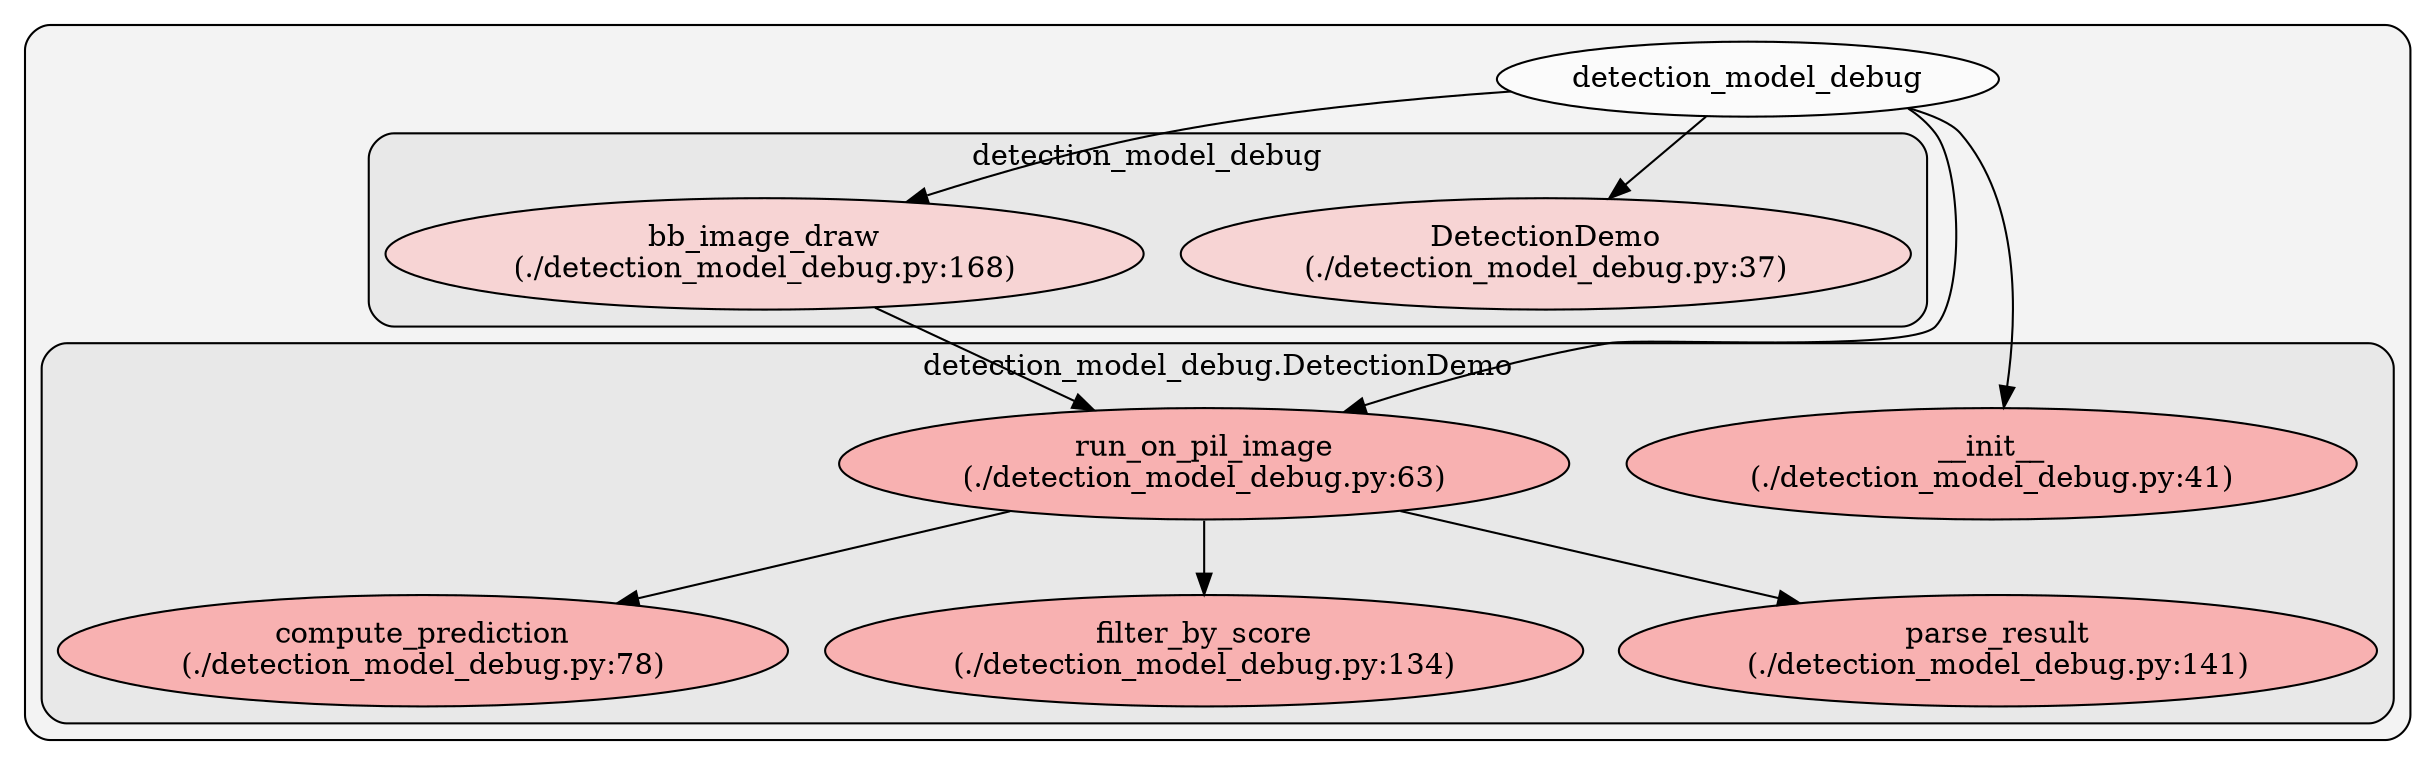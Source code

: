 digraph G {
    graph [rankdir=TB, clusterrank="local"];
    subgraph cluster_G {

        graph [style="filled,rounded",fillcolor="#80808018", label=""];
        detection_model_debug [label="detection_model_debug", style="filled", fillcolor="#ffffffb2", fontcolor="#000000", group="0"];
        subgraph cluster_detection_model_debug {

            graph [style="filled,rounded",fillcolor="#80808018", label="detection_model_debug"];
            detection_model_debug__DetectionDemo [label="DetectionDemo\n(./detection_model_debug.py:37)", style="filled", fillcolor="#feccccb2", fontcolor="#000000", group="0"];
            detection_model_debug__bb_image_draw [label="bb_image_draw\n(./detection_model_debug.py:168)", style="filled", fillcolor="#feccccb2", fontcolor="#000000", group="0"];
        }
        subgraph cluster_detection_model_debug__DetectionDemo {

            graph [style="filled,rounded",fillcolor="#80808018", label="detection_model_debug.DetectionDemo"];
            detection_model_debug__DetectionDemo____init__ [label="__init__\n(./detection_model_debug.py:41)", style="filled", fillcolor="#ff9999b2", fontcolor="#000000", group="0"];
            detection_model_debug__DetectionDemo__compute_prediction [label="compute_prediction\n(./detection_model_debug.py:78)", style="filled", fillcolor="#ff9999b2", fontcolor="#000000", group="0"];
            detection_model_debug__DetectionDemo__filter_by_score [label="filter_by_score\n(./detection_model_debug.py:134)", style="filled", fillcolor="#ff9999b2", fontcolor="#000000", group="0"];
            detection_model_debug__DetectionDemo__parse_result [label="parse_result\n(./detection_model_debug.py:141)", style="filled", fillcolor="#ff9999b2", fontcolor="#000000", group="0"];
            detection_model_debug__DetectionDemo__run_on_pil_image [label="run_on_pil_image\n(./detection_model_debug.py:63)", style="filled", fillcolor="#ff9999b2", fontcolor="#000000", group="0"];
        }
    }
        detection_model_debug -> detection_model_debug__DetectionDemo [style="solid", color="#000000"];
        detection_model_debug -> detection_model_debug__bb_image_draw [style="solid", color="#000000"];
        detection_model_debug -> detection_model_debug__DetectionDemo____init__ [style="solid", color="#000000"];
        detection_model_debug -> detection_model_debug__DetectionDemo__run_on_pil_image [style="solid", color="#000000"];
        detection_model_debug__DetectionDemo__run_on_pil_image -> detection_model_debug__DetectionDemo__compute_prediction [style="solid", color="#000000"];
        detection_model_debug__DetectionDemo__run_on_pil_image -> detection_model_debug__DetectionDemo__filter_by_score [style="solid", color="#000000"];
        detection_model_debug__DetectionDemo__run_on_pil_image -> detection_model_debug__DetectionDemo__parse_result [style="solid", color="#000000"];
        detection_model_debug__bb_image_draw -> detection_model_debug__DetectionDemo__run_on_pil_image [style="solid", color="#000000"];
    }
